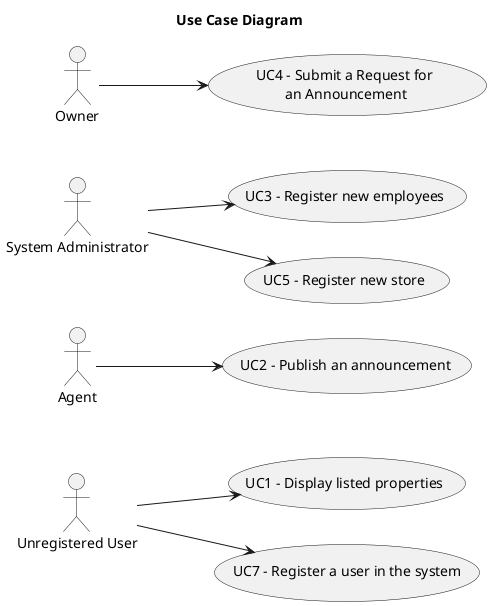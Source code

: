 @startuml
'skinparam monochrome true
skinparam packageStyle rectangle
'skinparam shadowing false

skinparam rectangle{
    BorderColor yellow
}

title Use Case Diagram

left to right direction

    usecase "UC1 - Display listed properties" as UC1
        "Unregistered User" --> UC1
    usecase "UC2 - Publish an announcement" as UC2
        "Agent" --> UC2
    usecase "UC3 - Register new employees" as UC3
        "System Administrator" --> UC3
    usecase "UC5 - Register new store" as UC5
        "System Administrator" --> UC5
     usecase "UC4 - Submit a Request for\n an Announcement" as UC4
        "Owner" --> UC4
    usecase "UC7 - Register a user in the system" as UC7
        "Unregistered User" --> UC7
@enduml